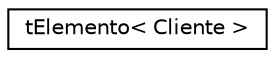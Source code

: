 digraph "Representação gráfica da hiearquia da classe"
{
  edge [fontname="Helvetica",fontsize="10",labelfontname="Helvetica",labelfontsize="10"];
  node [fontname="Helvetica",fontsize="10",shape=record];
  rankdir="LR";
  Node1 [label="tElemento\< Cliente \>",height=0.2,width=0.4,color="black", fillcolor="white", style="filled",URL="$a00006.html"];
}
